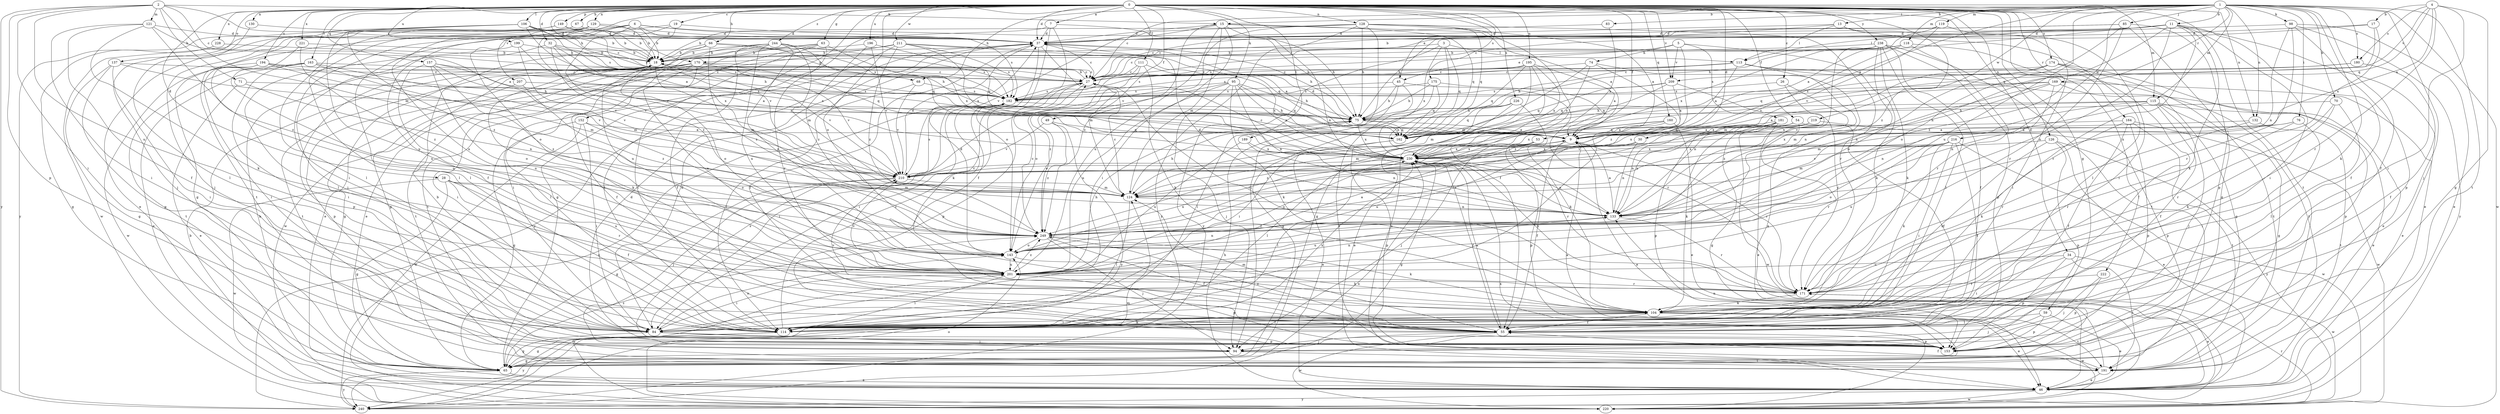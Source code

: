 strict digraph  {
0;
1;
2;
3;
4;
5;
6;
7;
9;
11;
13;
15;
17;
18;
19;
26;
27;
28;
30;
32;
34;
37;
45;
46;
49;
53;
54;
55;
59;
63;
65;
66;
67;
68;
70;
71;
74;
75;
76;
83;
84;
85;
94;
95;
98;
104;
106;
111;
113;
114;
115;
118;
119;
121;
124;
126;
128;
129;
130;
132;
133;
137;
143;
149;
152;
153;
157;
160;
162;
163;
164;
169;
170;
171;
174;
175;
180;
181;
182;
189;
191;
194;
195;
196;
199;
201;
207;
209;
210;
211;
216;
219;
220;
221;
222;
226;
228;
230;
238;
240;
244;
249;
0 -> 7  [label=a];
0 -> 19  [label=c];
0 -> 26  [label=c];
0 -> 28  [label=d];
0 -> 30  [label=d];
0 -> 32  [label=d];
0 -> 34  [label=d];
0 -> 37  [label=d];
0 -> 45  [label=e];
0 -> 49  [label=f];
0 -> 53  [label=f];
0 -> 54  [label=f];
0 -> 59  [label=g];
0 -> 63  [label=g];
0 -> 66  [label=h];
0 -> 67  [label=h];
0 -> 68  [label=h];
0 -> 95  [label=k];
0 -> 106  [label=l];
0 -> 111  [label=l];
0 -> 115  [label=m];
0 -> 126  [label=n];
0 -> 128  [label=n];
0 -> 129  [label=n];
0 -> 130  [label=n];
0 -> 132  [label=n];
0 -> 137  [label=o];
0 -> 143  [label=o];
0 -> 149  [label=p];
0 -> 152  [label=p];
0 -> 157  [label=q];
0 -> 160  [label=q];
0 -> 163  [label=r];
0 -> 164  [label=r];
0 -> 174  [label=s];
0 -> 175  [label=s];
0 -> 189  [label=t];
0 -> 191  [label=t];
0 -> 194  [label=u];
0 -> 195  [label=u];
0 -> 196  [label=u];
0 -> 199  [label=u];
0 -> 207  [label=v];
0 -> 209  [label=v];
0 -> 211  [label=w];
0 -> 221  [label=x];
0 -> 222  [label=x];
0 -> 226  [label=x];
0 -> 228  [label=x];
0 -> 238  [label=y];
0 -> 244  [label=z];
0 -> 249  [label=z];
1 -> 9  [label=a];
1 -> 11  [label=b];
1 -> 13  [label=b];
1 -> 15  [label=b];
1 -> 27  [label=c];
1 -> 55  [label=f];
1 -> 68  [label=h];
1 -> 70  [label=h];
1 -> 76  [label=i];
1 -> 83  [label=i];
1 -> 85  [label=j];
1 -> 94  [label=j];
1 -> 98  [label=k];
1 -> 104  [label=k];
1 -> 115  [label=m];
1 -> 118  [label=m];
1 -> 119  [label=m];
1 -> 132  [label=n];
1 -> 169  [label=r];
1 -> 180  [label=s];
1 -> 191  [label=t];
1 -> 201  [label=u];
1 -> 216  [label=w];
1 -> 219  [label=w];
1 -> 220  [label=w];
2 -> 15  [label=b];
2 -> 27  [label=c];
2 -> 71  [label=h];
2 -> 84  [label=i];
2 -> 121  [label=m];
2 -> 124  [label=m];
2 -> 153  [label=p];
2 -> 170  [label=r];
2 -> 201  [label=u];
2 -> 240  [label=y];
3 -> 113  [label=l];
3 -> 133  [label=n];
3 -> 162  [label=q];
3 -> 170  [label=r];
3 -> 230  [label=x];
3 -> 240  [label=y];
4 -> 9  [label=a];
4 -> 17  [label=b];
4 -> 65  [label=g];
4 -> 84  [label=i];
4 -> 162  [label=q];
4 -> 171  [label=r];
4 -> 180  [label=s];
4 -> 209  [label=v];
5 -> 45  [label=e];
5 -> 74  [label=h];
5 -> 104  [label=k];
5 -> 181  [label=s];
5 -> 209  [label=v];
5 -> 249  [label=z];
6 -> 18  [label=b];
6 -> 37  [label=d];
6 -> 55  [label=f];
6 -> 65  [label=g];
6 -> 75  [label=h];
6 -> 84  [label=i];
6 -> 182  [label=s];
6 -> 249  [label=z];
7 -> 37  [label=d];
7 -> 55  [label=f];
7 -> 65  [label=g];
7 -> 75  [label=h];
7 -> 143  [label=o];
9 -> 37  [label=d];
9 -> 46  [label=e];
9 -> 55  [label=f];
9 -> 171  [label=r];
9 -> 201  [label=u];
9 -> 230  [label=x];
11 -> 18  [label=b];
11 -> 27  [label=c];
11 -> 37  [label=d];
11 -> 46  [label=e];
11 -> 55  [label=f];
11 -> 75  [label=h];
11 -> 84  [label=i];
11 -> 104  [label=k];
11 -> 113  [label=l];
11 -> 133  [label=n];
11 -> 143  [label=o];
11 -> 171  [label=r];
13 -> 37  [label=d];
13 -> 75  [label=h];
13 -> 84  [label=i];
13 -> 113  [label=l];
13 -> 114  [label=l];
15 -> 9  [label=a];
15 -> 37  [label=d];
15 -> 84  [label=i];
15 -> 124  [label=m];
15 -> 133  [label=n];
15 -> 162  [label=q];
15 -> 201  [label=u];
15 -> 210  [label=v];
15 -> 249  [label=z];
17 -> 27  [label=c];
17 -> 37  [label=d];
17 -> 162  [label=q];
17 -> 230  [label=x];
18 -> 27  [label=c];
18 -> 104  [label=k];
18 -> 124  [label=m];
18 -> 143  [label=o];
18 -> 153  [label=p];
18 -> 191  [label=t];
18 -> 210  [label=v];
19 -> 37  [label=d];
19 -> 114  [label=l];
19 -> 143  [label=o];
19 -> 210  [label=v];
26 -> 133  [label=n];
26 -> 182  [label=s];
26 -> 249  [label=z];
27 -> 18  [label=b];
27 -> 84  [label=i];
27 -> 153  [label=p];
27 -> 171  [label=r];
27 -> 182  [label=s];
28 -> 55  [label=f];
28 -> 65  [label=g];
28 -> 124  [label=m];
28 -> 171  [label=r];
28 -> 201  [label=u];
28 -> 220  [label=w];
30 -> 133  [label=n];
30 -> 230  [label=x];
30 -> 249  [label=z];
32 -> 18  [label=b];
32 -> 75  [label=h];
32 -> 84  [label=i];
32 -> 182  [label=s];
32 -> 210  [label=v];
32 -> 230  [label=x];
34 -> 84  [label=i];
34 -> 153  [label=p];
34 -> 191  [label=t];
34 -> 201  [label=u];
34 -> 220  [label=w];
37 -> 18  [label=b];
37 -> 27  [label=c];
37 -> 55  [label=f];
37 -> 75  [label=h];
37 -> 104  [label=k];
37 -> 124  [label=m];
37 -> 240  [label=y];
45 -> 75  [label=h];
45 -> 114  [label=l];
45 -> 171  [label=r];
45 -> 182  [label=s];
45 -> 191  [label=t];
46 -> 75  [label=h];
46 -> 220  [label=w];
46 -> 240  [label=y];
49 -> 162  [label=q];
49 -> 210  [label=v];
49 -> 240  [label=y];
49 -> 249  [label=z];
53 -> 94  [label=j];
53 -> 114  [label=l];
53 -> 153  [label=p];
53 -> 171  [label=r];
53 -> 201  [label=u];
53 -> 230  [label=x];
54 -> 9  [label=a];
54 -> 55  [label=f];
54 -> 133  [label=n];
54 -> 171  [label=r];
54 -> 230  [label=x];
55 -> 94  [label=j];
55 -> 124  [label=m];
55 -> 153  [label=p];
55 -> 220  [label=w];
55 -> 230  [label=x];
55 -> 249  [label=z];
59 -> 46  [label=e];
59 -> 94  [label=j];
59 -> 114  [label=l];
59 -> 153  [label=p];
63 -> 18  [label=b];
63 -> 46  [label=e];
63 -> 84  [label=i];
63 -> 114  [label=l];
63 -> 171  [label=r];
63 -> 230  [label=x];
65 -> 9  [label=a];
65 -> 18  [label=b];
65 -> 46  [label=e];
65 -> 240  [label=y];
65 -> 249  [label=z];
66 -> 18  [label=b];
66 -> 46  [label=e];
66 -> 75  [label=h];
66 -> 182  [label=s];
66 -> 201  [label=u];
66 -> 249  [label=z];
67 -> 18  [label=b];
67 -> 37  [label=d];
67 -> 46  [label=e];
67 -> 94  [label=j];
67 -> 114  [label=l];
68 -> 114  [label=l];
68 -> 182  [label=s];
68 -> 210  [label=v];
70 -> 75  [label=h];
70 -> 104  [label=k];
70 -> 114  [label=l];
70 -> 171  [label=r];
71 -> 46  [label=e];
71 -> 133  [label=n];
71 -> 182  [label=s];
74 -> 27  [label=c];
74 -> 46  [label=e];
74 -> 124  [label=m];
74 -> 230  [label=x];
74 -> 249  [label=z];
75 -> 9  [label=a];
75 -> 162  [label=q];
75 -> 230  [label=x];
76 -> 9  [label=a];
76 -> 84  [label=i];
76 -> 171  [label=r];
76 -> 230  [label=x];
83 -> 37  [label=d];
83 -> 230  [label=x];
84 -> 18  [label=b];
84 -> 37  [label=d];
84 -> 65  [label=g];
84 -> 94  [label=j];
84 -> 143  [label=o];
84 -> 153  [label=p];
85 -> 27  [label=c];
85 -> 37  [label=d];
85 -> 65  [label=g];
85 -> 143  [label=o];
85 -> 153  [label=p];
85 -> 171  [label=r];
94 -> 65  [label=g];
94 -> 191  [label=t];
95 -> 75  [label=h];
95 -> 94  [label=j];
95 -> 104  [label=k];
95 -> 133  [label=n];
95 -> 143  [label=o];
95 -> 162  [label=q];
95 -> 182  [label=s];
95 -> 201  [label=u];
95 -> 230  [label=x];
98 -> 37  [label=d];
98 -> 46  [label=e];
98 -> 133  [label=n];
98 -> 153  [label=p];
98 -> 171  [label=r];
98 -> 240  [label=y];
104 -> 46  [label=e];
104 -> 55  [label=f];
104 -> 84  [label=i];
104 -> 114  [label=l];
104 -> 191  [label=t];
104 -> 210  [label=v];
104 -> 220  [label=w];
106 -> 9  [label=a];
106 -> 18  [label=b];
106 -> 27  [label=c];
106 -> 37  [label=d];
106 -> 182  [label=s];
106 -> 201  [label=u];
106 -> 240  [label=y];
106 -> 249  [label=z];
111 -> 27  [label=c];
111 -> 104  [label=k];
111 -> 143  [label=o];
111 -> 230  [label=x];
111 -> 249  [label=z];
113 -> 9  [label=a];
113 -> 27  [label=c];
113 -> 65  [label=g];
113 -> 75  [label=h];
113 -> 133  [label=n];
113 -> 182  [label=s];
113 -> 191  [label=t];
114 -> 27  [label=c];
114 -> 65  [label=g];
114 -> 104  [label=k];
114 -> 230  [label=x];
114 -> 240  [label=y];
115 -> 9  [label=a];
115 -> 46  [label=e];
115 -> 55  [label=f];
115 -> 65  [label=g];
115 -> 75  [label=h];
115 -> 94  [label=j];
115 -> 124  [label=m];
115 -> 133  [label=n];
118 -> 18  [label=b];
118 -> 84  [label=i];
118 -> 171  [label=r];
118 -> 182  [label=s];
118 -> 210  [label=v];
119 -> 9  [label=a];
119 -> 37  [label=d];
119 -> 210  [label=v];
119 -> 249  [label=z];
121 -> 9  [label=a];
121 -> 37  [label=d];
121 -> 55  [label=f];
121 -> 84  [label=i];
121 -> 104  [label=k];
121 -> 249  [label=z];
124 -> 27  [label=c];
124 -> 75  [label=h];
124 -> 114  [label=l];
124 -> 133  [label=n];
126 -> 46  [label=e];
126 -> 104  [label=k];
126 -> 153  [label=p];
126 -> 230  [label=x];
126 -> 240  [label=y];
128 -> 9  [label=a];
128 -> 18  [label=b];
128 -> 37  [label=d];
128 -> 55  [label=f];
128 -> 75  [label=h];
128 -> 94  [label=j];
128 -> 162  [label=q];
128 -> 171  [label=r];
128 -> 210  [label=v];
128 -> 240  [label=y];
129 -> 18  [label=b];
129 -> 37  [label=d];
129 -> 94  [label=j];
129 -> 191  [label=t];
129 -> 201  [label=u];
129 -> 210  [label=v];
130 -> 37  [label=d];
130 -> 114  [label=l];
132 -> 9  [label=a];
132 -> 171  [label=r];
132 -> 191  [label=t];
133 -> 9  [label=a];
133 -> 37  [label=d];
133 -> 171  [label=r];
133 -> 201  [label=u];
133 -> 249  [label=z];
137 -> 27  [label=c];
137 -> 65  [label=g];
137 -> 84  [label=i];
137 -> 153  [label=p];
137 -> 230  [label=x];
143 -> 9  [label=a];
143 -> 37  [label=d];
143 -> 104  [label=k];
143 -> 133  [label=n];
143 -> 201  [label=u];
143 -> 230  [label=x];
149 -> 18  [label=b];
149 -> 37  [label=d];
149 -> 114  [label=l];
149 -> 182  [label=s];
149 -> 220  [label=w];
152 -> 9  [label=a];
152 -> 65  [label=g];
152 -> 84  [label=i];
152 -> 143  [label=o];
152 -> 220  [label=w];
153 -> 37  [label=d];
153 -> 182  [label=s];
157 -> 9  [label=a];
157 -> 27  [label=c];
157 -> 124  [label=m];
157 -> 143  [label=o];
157 -> 201  [label=u];
157 -> 249  [label=z];
160 -> 9  [label=a];
160 -> 46  [label=e];
160 -> 84  [label=i];
160 -> 124  [label=m];
160 -> 249  [label=z];
162 -> 46  [label=e];
162 -> 153  [label=p];
163 -> 27  [label=c];
163 -> 46  [label=e];
163 -> 84  [label=i];
163 -> 124  [label=m];
163 -> 191  [label=t];
163 -> 210  [label=v];
164 -> 55  [label=f];
164 -> 104  [label=k];
164 -> 153  [label=p];
164 -> 162  [label=q];
164 -> 191  [label=t];
164 -> 220  [label=w];
169 -> 46  [label=e];
169 -> 124  [label=m];
169 -> 133  [label=n];
169 -> 153  [label=p];
169 -> 162  [label=q];
169 -> 182  [label=s];
169 -> 210  [label=v];
170 -> 27  [label=c];
170 -> 55  [label=f];
170 -> 65  [label=g];
170 -> 84  [label=i];
170 -> 114  [label=l];
170 -> 162  [label=q];
170 -> 191  [label=t];
170 -> 201  [label=u];
170 -> 210  [label=v];
171 -> 46  [label=e];
171 -> 104  [label=k];
171 -> 230  [label=x];
174 -> 27  [label=c];
174 -> 46  [label=e];
174 -> 55  [label=f];
174 -> 124  [label=m];
174 -> 133  [label=n];
174 -> 191  [label=t];
175 -> 9  [label=a];
175 -> 65  [label=g];
175 -> 75  [label=h];
175 -> 162  [label=q];
175 -> 182  [label=s];
180 -> 27  [label=c];
180 -> 55  [label=f];
180 -> 162  [label=q];
181 -> 46  [label=e];
181 -> 65  [label=g];
181 -> 104  [label=k];
181 -> 133  [label=n];
181 -> 153  [label=p];
181 -> 162  [label=q];
181 -> 220  [label=w];
182 -> 75  [label=h];
182 -> 84  [label=i];
189 -> 133  [label=n];
189 -> 201  [label=u];
189 -> 230  [label=x];
191 -> 46  [label=e];
191 -> 55  [label=f];
191 -> 133  [label=n];
194 -> 27  [label=c];
194 -> 75  [label=h];
194 -> 84  [label=i];
194 -> 201  [label=u];
194 -> 210  [label=v];
194 -> 220  [label=w];
195 -> 9  [label=a];
195 -> 27  [label=c];
195 -> 46  [label=e];
195 -> 65  [label=g];
195 -> 162  [label=q];
195 -> 182  [label=s];
195 -> 230  [label=x];
196 -> 18  [label=b];
196 -> 162  [label=q];
196 -> 210  [label=v];
196 -> 249  [label=z];
199 -> 18  [label=b];
199 -> 114  [label=l];
199 -> 210  [label=v];
199 -> 230  [label=x];
201 -> 75  [label=h];
201 -> 84  [label=i];
201 -> 114  [label=l];
201 -> 133  [label=n];
201 -> 153  [label=p];
201 -> 171  [label=r];
201 -> 210  [label=v];
201 -> 249  [label=z];
207 -> 153  [label=p];
207 -> 182  [label=s];
207 -> 249  [label=z];
209 -> 9  [label=a];
209 -> 124  [label=m];
209 -> 162  [label=q];
209 -> 171  [label=r];
209 -> 182  [label=s];
210 -> 37  [label=d];
210 -> 65  [label=g];
210 -> 94  [label=j];
210 -> 124  [label=m];
210 -> 182  [label=s];
211 -> 9  [label=a];
211 -> 18  [label=b];
211 -> 114  [label=l];
211 -> 162  [label=q];
211 -> 182  [label=s];
211 -> 220  [label=w];
211 -> 230  [label=x];
211 -> 249  [label=z];
216 -> 55  [label=f];
216 -> 84  [label=i];
216 -> 104  [label=k];
216 -> 124  [label=m];
216 -> 143  [label=o];
216 -> 201  [label=u];
216 -> 210  [label=v];
216 -> 220  [label=w];
216 -> 230  [label=x];
219 -> 9  [label=a];
219 -> 153  [label=p];
219 -> 210  [label=v];
219 -> 230  [label=x];
220 -> 18  [label=b];
220 -> 143  [label=o];
220 -> 171  [label=r];
220 -> 201  [label=u];
220 -> 230  [label=x];
221 -> 18  [label=b];
221 -> 201  [label=u];
221 -> 249  [label=z];
222 -> 94  [label=j];
222 -> 153  [label=p];
222 -> 171  [label=r];
226 -> 46  [label=e];
226 -> 75  [label=h];
226 -> 84  [label=i];
226 -> 104  [label=k];
226 -> 162  [label=q];
228 -> 18  [label=b];
228 -> 65  [label=g];
230 -> 27  [label=c];
230 -> 55  [label=f];
230 -> 65  [label=g];
230 -> 114  [label=l];
230 -> 133  [label=n];
230 -> 210  [label=v];
238 -> 18  [label=b];
238 -> 27  [label=c];
238 -> 55  [label=f];
238 -> 104  [label=k];
238 -> 114  [label=l];
238 -> 133  [label=n];
238 -> 143  [label=o];
238 -> 153  [label=p];
238 -> 191  [label=t];
238 -> 230  [label=x];
240 -> 124  [label=m];
240 -> 182  [label=s];
240 -> 230  [label=x];
244 -> 18  [label=b];
244 -> 55  [label=f];
244 -> 65  [label=g];
244 -> 124  [label=m];
244 -> 143  [label=o];
244 -> 162  [label=q];
244 -> 182  [label=s];
244 -> 191  [label=t];
244 -> 201  [label=u];
249 -> 27  [label=c];
249 -> 55  [label=f];
249 -> 94  [label=j];
249 -> 104  [label=k];
249 -> 143  [label=o];
}
